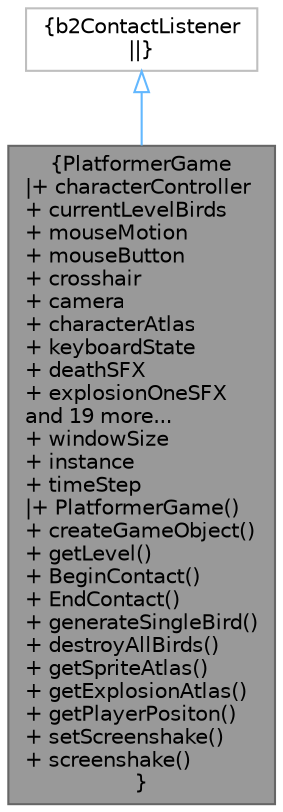 digraph "PlatformerGame"
{
 // LATEX_PDF_SIZE
  bgcolor="transparent";
  edge [fontname=Helvetica,fontsize=10,labelfontname=Helvetica,labelfontsize=10];
  node [fontname=Helvetica,fontsize=10,shape=box,height=0.2,width=0.4];
  Node1 [label="{PlatformerGame\n|+ characterController\l+ currentLevelBirds\l+ mouseMotion\l+ mouseButton\l+ crosshair\l+ camera\l+ characterAtlas\l+ keyboardState\l+ deathSFX\l+ explosionOneSFX\land 19 more...\l+ windowSize\l+ instance\l+ timeStep\l|+ PlatformerGame()\l+ createGameObject()\l+ getLevel()\l+ BeginContact()\l+ EndContact()\l+ generateSingleBird()\l+ destroyAllBirds()\l+ getSpriteAtlas()\l+ getExplosionAtlas()\l+ getPlayerPositon()\l+ setScreenshake()\l+ screenshake()\l}",height=0.2,width=0.4,color="gray40", fillcolor="grey60", style="filled", fontcolor="black",tooltip=" "];
  Node2 -> Node1 [dir="back",color="steelblue1",style="solid",arrowtail="onormal"];
  Node2 [label="{b2ContactListener\n||}",height=0.2,width=0.4,color="grey75", fillcolor="white", style="filled",tooltip=" "];
}
